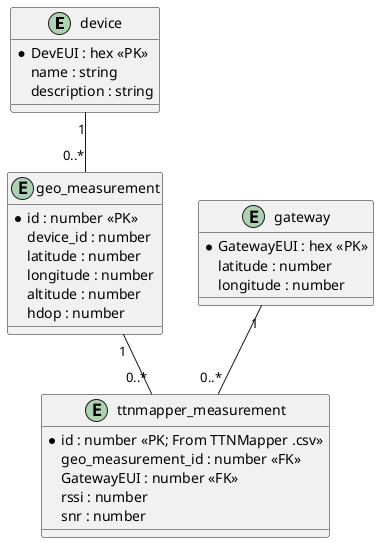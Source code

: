 @startuml LoRaWAN DB Schema
entity device {
    *DevEUI : hex <<PK>>
    name : string
    description : string
}

entity gateway {
    *GatewayEUI : hex <<PK>>
    latitude : number
    longitude : number
}

entity geo_measurement {
    *id : number <<PK>>
    device_id : number
    latitude : number
    longitude : number
    altitude : number
    hdop : number
}

entity ttnmapper_measurement {
    *id : number <<PK; From TTNMapper .csv>>
    geo_measurement_id : number <<FK>>
    GatewayEUI : number <<FK>>
    rssi : number
    snr : number
}

gateway "1" -- "0..*" ttnmapper_measurement
geo_measurement "1" -- "0..*" ttnmapper_measurement
device "1" -- "0..*" geo_measurement
@enduml